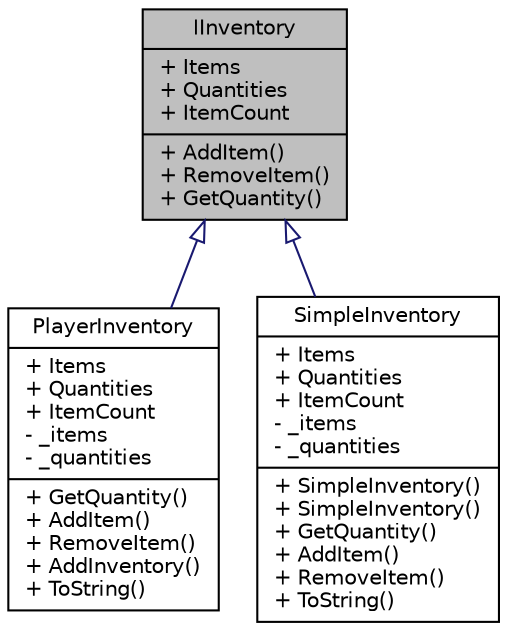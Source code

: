 digraph "IInventory"
{
 // INTERACTIVE_SVG=YES
  edge [fontname="Helvetica",fontsize="10",labelfontname="Helvetica",labelfontsize="10"];
  node [fontname="Helvetica",fontsize="10",shape=record];
  Node1 [label="{IInventory\n|+ Items\l+ Quantities\l+ ItemCount\l|+ AddItem()\l+ RemoveItem()\l+ GetQuantity()\l}",height=0.2,width=0.4,color="black", fillcolor="grey75", style="filled", fontcolor="black"];
  Node1 -> Node2 [dir="back",color="midnightblue",fontsize="10",style="solid",arrowtail="onormal",fontname="Helvetica"];
  Node2 [label="{PlayerInventory\n|+ Items\l+ Quantities\l+ ItemCount\l- _items\l- _quantities\l|+ GetQuantity()\l+ AddItem()\l+ RemoveItem()\l+ AddInventory()\l+ ToString()\l}",height=0.2,width=0.4,color="black", fillcolor="white", style="filled",URL="$d7/d0f/class_action_rpg_kit_1_1_character_1_1_player_inventory.xhtml",tooltip="Inventory allows to add and remove items."];
  Node1 -> Node3 [dir="back",color="midnightblue",fontsize="10",style="solid",arrowtail="onormal",fontname="Helvetica"];
  Node3 [label="{SimpleInventory\n|+ Items\l+ Quantities\l+ ItemCount\l- _items\l- _quantities\l|+ SimpleInventory()\l+ SimpleInventory()\l+ GetQuantity()\l+ AddItem()\l+ RemoveItem()\l+ ToString()\l}",height=0.2,width=0.4,color="black", fillcolor="white", style="filled",URL="$de/def/class_action_rpg_kit_1_1_character_1_1_simple_inventory.xhtml",tooltip="This inventory holds afixed size array of items."];
}
